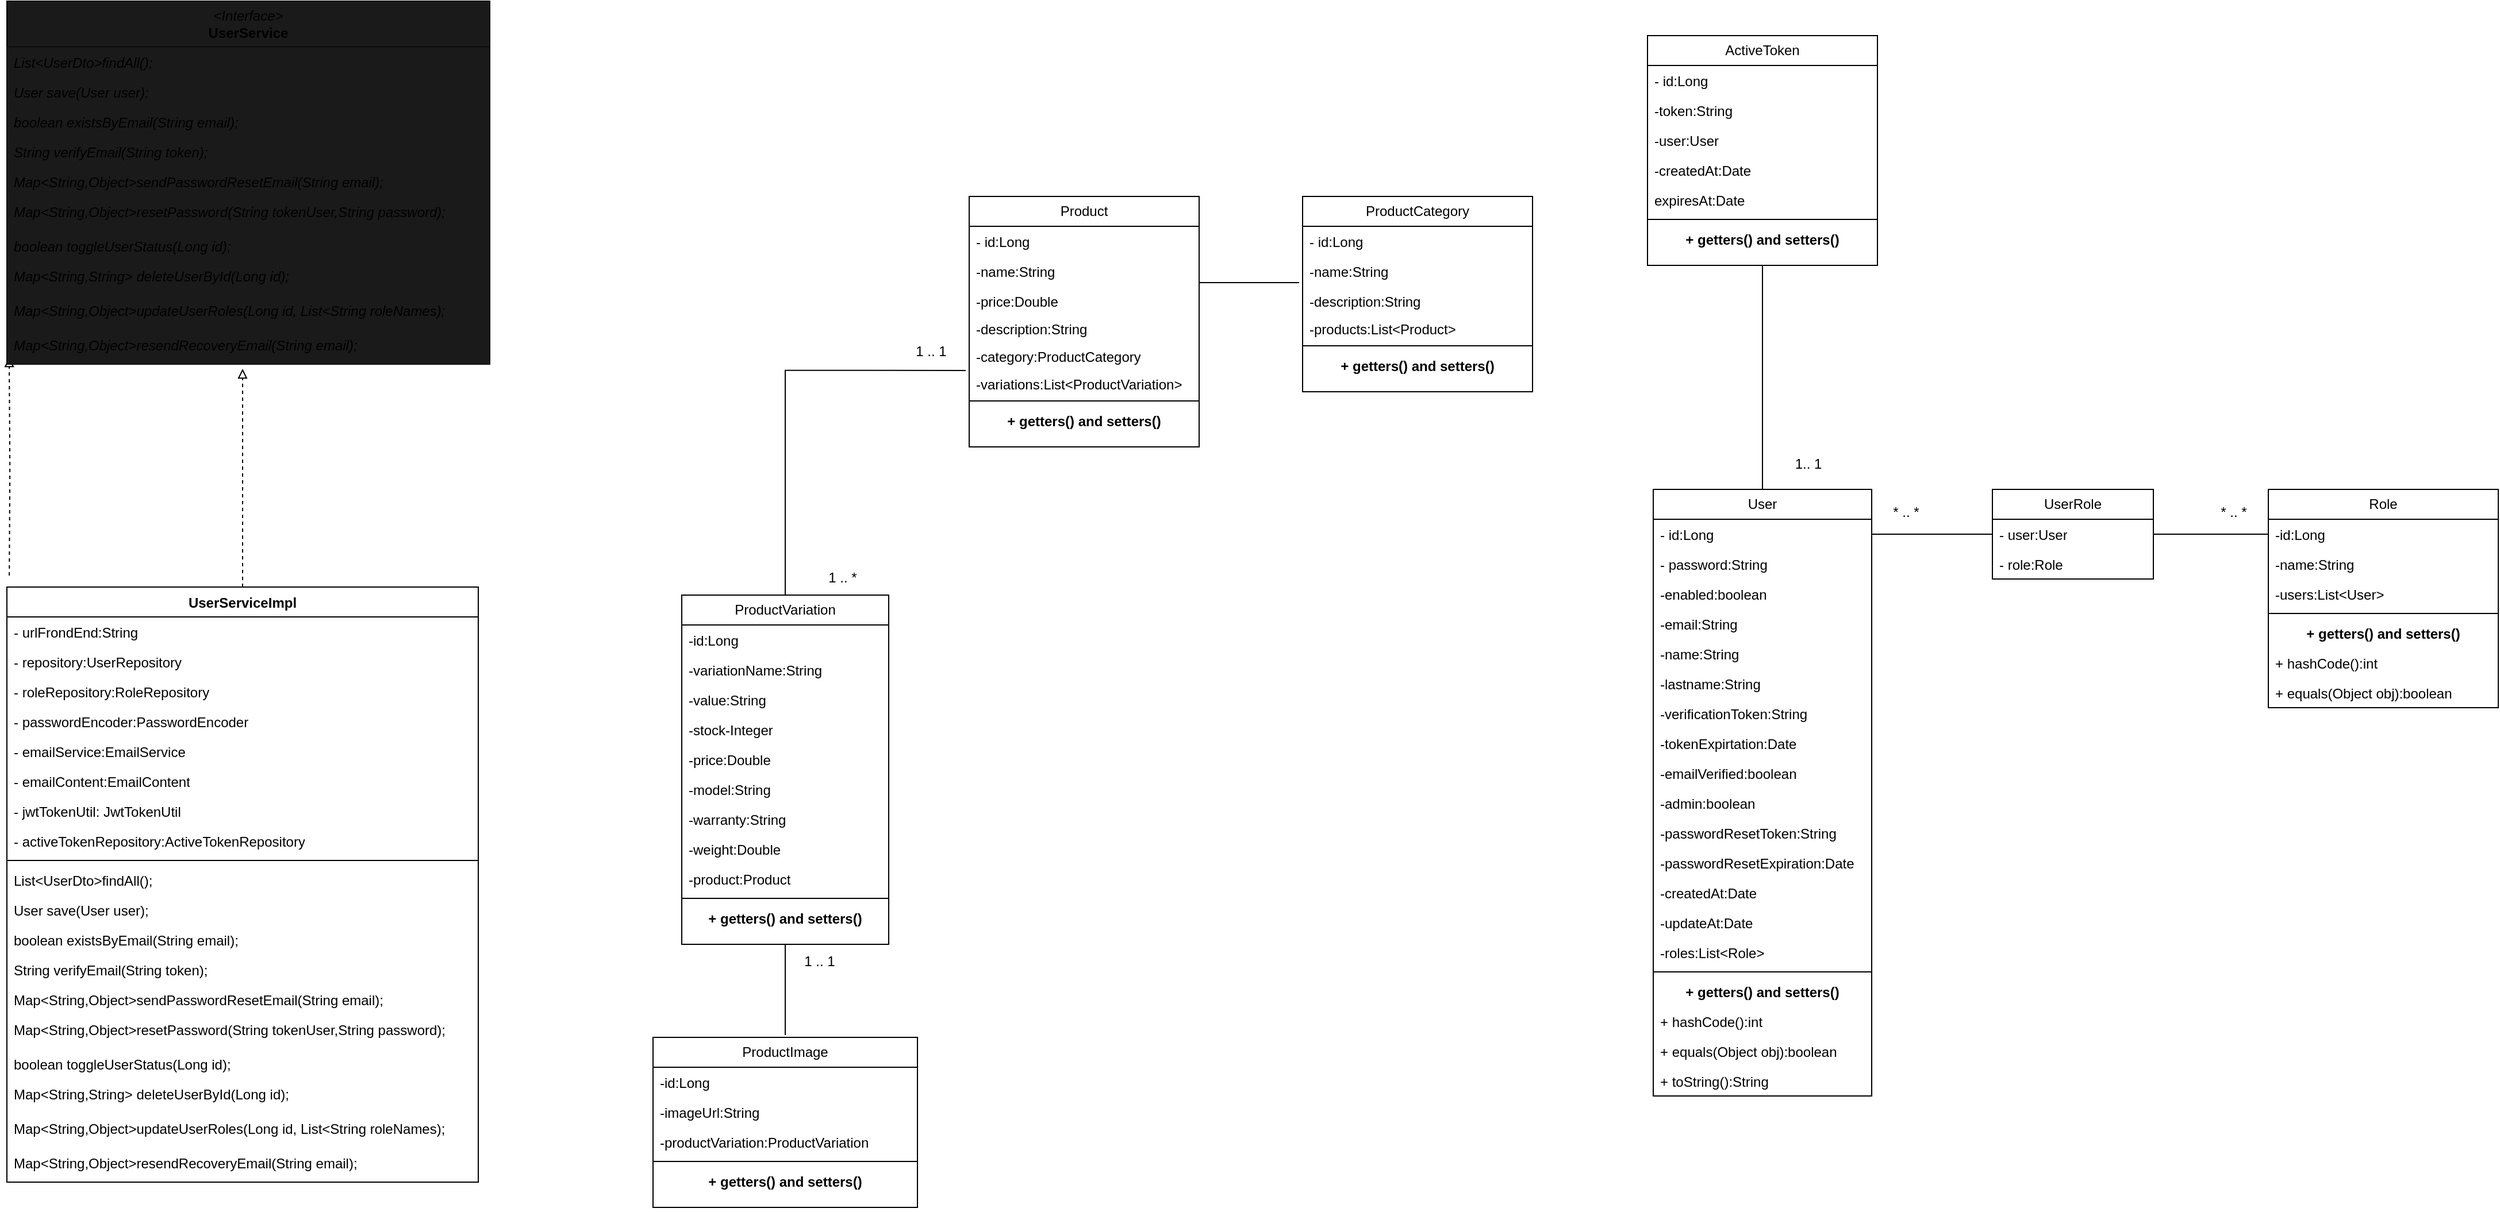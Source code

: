 <mxfile version="26.2.2">
  <diagram name="Página-1" id="jplFOajyyAF0srqNOyh-">
    <mxGraphModel dx="4250" dy="3867" grid="1" gridSize="10" guides="1" tooltips="1" connect="1" arrows="1" fold="1" page="1" pageScale="1" pageWidth="827" pageHeight="1169" math="0" shadow="0">
      <root>
        <mxCell id="0" />
        <mxCell id="1" parent="0" />
        <mxCell id="M5PWYfCk_wmYrr_Ukh5R-19" style="edgeStyle=orthogonalEdgeStyle;rounded=0;orthogonalLoop=1;jettySize=auto;html=1;dashed=1;endArrow=block;endFill=0;" parent="1" edge="1">
          <mxGeometry relative="1" as="geometry">
            <mxPoint x="-1245" y="-1930" as="targetPoint" />
            <mxPoint x="-1244.909" y="-1740" as="sourcePoint" />
          </mxGeometry>
        </mxCell>
        <mxCell id="M5PWYfCk_wmYrr_Ukh5R-39" value="User" style="swimlane;fontStyle=0;childLayout=stackLayout;horizontal=1;startSize=26;fillColor=none;horizontalStack=0;resizeParent=1;resizeParentMax=0;resizeLast=0;collapsible=1;marginBottom=0;whiteSpace=wrap;html=1;" parent="1" vertex="1">
          <mxGeometry x="185" y="-1815" width="190" height="528" as="geometry" />
        </mxCell>
        <mxCell id="M5PWYfCk_wmYrr_Ukh5R-40" value="- id:Long" style="text;strokeColor=none;fillColor=none;align=left;verticalAlign=top;spacingLeft=4;spacingRight=4;overflow=hidden;rotatable=0;points=[[0,0.5],[1,0.5]];portConstraint=eastwest;whiteSpace=wrap;html=1;" parent="M5PWYfCk_wmYrr_Ukh5R-39" vertex="1">
          <mxGeometry y="26" width="190" height="26" as="geometry" />
        </mxCell>
        <mxCell id="M5PWYfCk_wmYrr_Ukh5R-41" value="- password:String" style="text;strokeColor=none;fillColor=none;align=left;verticalAlign=top;spacingLeft=4;spacingRight=4;overflow=hidden;rotatable=0;points=[[0,0.5],[1,0.5]];portConstraint=eastwest;whiteSpace=wrap;html=1;" parent="M5PWYfCk_wmYrr_Ukh5R-39" vertex="1">
          <mxGeometry y="52" width="190" height="26" as="geometry" />
        </mxCell>
        <mxCell id="M5PWYfCk_wmYrr_Ukh5R-42" value="-enabled:boolean" style="text;strokeColor=none;fillColor=none;align=left;verticalAlign=top;spacingLeft=4;spacingRight=4;overflow=hidden;rotatable=0;points=[[0,0.5],[1,0.5]];portConstraint=eastwest;whiteSpace=wrap;html=1;" parent="M5PWYfCk_wmYrr_Ukh5R-39" vertex="1">
          <mxGeometry y="78" width="190" height="26" as="geometry" />
        </mxCell>
        <mxCell id="M5PWYfCk_wmYrr_Ukh5R-43" value="-email:String" style="text;strokeColor=none;fillColor=none;align=left;verticalAlign=top;spacingLeft=4;spacingRight=4;overflow=hidden;rotatable=0;points=[[0,0.5],[1,0.5]];portConstraint=eastwest;whiteSpace=wrap;html=1;" parent="M5PWYfCk_wmYrr_Ukh5R-39" vertex="1">
          <mxGeometry y="104" width="190" height="26" as="geometry" />
        </mxCell>
        <mxCell id="M5PWYfCk_wmYrr_Ukh5R-44" value="-name:String" style="text;strokeColor=none;fillColor=none;align=left;verticalAlign=top;spacingLeft=4;spacingRight=4;overflow=hidden;rotatable=0;points=[[0,0.5],[1,0.5]];portConstraint=eastwest;whiteSpace=wrap;html=1;" parent="M5PWYfCk_wmYrr_Ukh5R-39" vertex="1">
          <mxGeometry y="130" width="190" height="26" as="geometry" />
        </mxCell>
        <mxCell id="M5PWYfCk_wmYrr_Ukh5R-45" value="-lastname:String" style="text;strokeColor=none;fillColor=none;align=left;verticalAlign=top;spacingLeft=4;spacingRight=4;overflow=hidden;rotatable=0;points=[[0,0.5],[1,0.5]];portConstraint=eastwest;whiteSpace=wrap;html=1;" parent="M5PWYfCk_wmYrr_Ukh5R-39" vertex="1">
          <mxGeometry y="156" width="190" height="26" as="geometry" />
        </mxCell>
        <mxCell id="M5PWYfCk_wmYrr_Ukh5R-53" value="-verificationToken:String" style="text;strokeColor=none;fillColor=none;align=left;verticalAlign=top;spacingLeft=4;spacingRight=4;overflow=hidden;rotatable=0;points=[[0,0.5],[1,0.5]];portConstraint=eastwest;whiteSpace=wrap;html=1;" parent="M5PWYfCk_wmYrr_Ukh5R-39" vertex="1">
          <mxGeometry y="182" width="190" height="26" as="geometry" />
        </mxCell>
        <mxCell id="M5PWYfCk_wmYrr_Ukh5R-54" value="-tokenExpirtation:Date" style="text;strokeColor=none;fillColor=none;align=left;verticalAlign=top;spacingLeft=4;spacingRight=4;overflow=hidden;rotatable=0;points=[[0,0.5],[1,0.5]];portConstraint=eastwest;whiteSpace=wrap;html=1;" parent="M5PWYfCk_wmYrr_Ukh5R-39" vertex="1">
          <mxGeometry y="208" width="190" height="26" as="geometry" />
        </mxCell>
        <mxCell id="M5PWYfCk_wmYrr_Ukh5R-55" value="-emailVerified:boolean" style="text;strokeColor=none;fillColor=none;align=left;verticalAlign=top;spacingLeft=4;spacingRight=4;overflow=hidden;rotatable=0;points=[[0,0.5],[1,0.5]];portConstraint=eastwest;whiteSpace=wrap;html=1;" parent="M5PWYfCk_wmYrr_Ukh5R-39" vertex="1">
          <mxGeometry y="234" width="190" height="26" as="geometry" />
        </mxCell>
        <mxCell id="M5PWYfCk_wmYrr_Ukh5R-66" value="-admin:boolean" style="text;strokeColor=none;fillColor=none;align=left;verticalAlign=top;spacingLeft=4;spacingRight=4;overflow=hidden;rotatable=0;points=[[0,0.5],[1,0.5]];portConstraint=eastwest;whiteSpace=wrap;html=1;" parent="M5PWYfCk_wmYrr_Ukh5R-39" vertex="1">
          <mxGeometry y="260" width="190" height="26" as="geometry" />
        </mxCell>
        <mxCell id="M5PWYfCk_wmYrr_Ukh5R-67" value="-passwordResetToken:String" style="text;strokeColor=none;fillColor=none;align=left;verticalAlign=top;spacingLeft=4;spacingRight=4;overflow=hidden;rotatable=0;points=[[0,0.5],[1,0.5]];portConstraint=eastwest;whiteSpace=wrap;html=1;" parent="M5PWYfCk_wmYrr_Ukh5R-39" vertex="1">
          <mxGeometry y="286" width="190" height="26" as="geometry" />
        </mxCell>
        <mxCell id="M5PWYfCk_wmYrr_Ukh5R-68" value="-passwordResetExpiration:Date" style="text;strokeColor=none;fillColor=none;align=left;verticalAlign=top;spacingLeft=4;spacingRight=4;overflow=hidden;rotatable=0;points=[[0,0.5],[1,0.5]];portConstraint=eastwest;whiteSpace=wrap;html=1;" parent="M5PWYfCk_wmYrr_Ukh5R-39" vertex="1">
          <mxGeometry y="312" width="190" height="26" as="geometry" />
        </mxCell>
        <mxCell id="M5PWYfCk_wmYrr_Ukh5R-69" value="-createdAt:Date" style="text;strokeColor=none;fillColor=none;align=left;verticalAlign=top;spacingLeft=4;spacingRight=4;overflow=hidden;rotatable=0;points=[[0,0.5],[1,0.5]];portConstraint=eastwest;whiteSpace=wrap;html=1;" parent="M5PWYfCk_wmYrr_Ukh5R-39" vertex="1">
          <mxGeometry y="338" width="190" height="26" as="geometry" />
        </mxCell>
        <mxCell id="M5PWYfCk_wmYrr_Ukh5R-70" value="-updateAt:Date" style="text;strokeColor=none;fillColor=none;align=left;verticalAlign=top;spacingLeft=4;spacingRight=4;overflow=hidden;rotatable=0;points=[[0,0.5],[1,0.5]];portConstraint=eastwest;whiteSpace=wrap;html=1;" parent="M5PWYfCk_wmYrr_Ukh5R-39" vertex="1">
          <mxGeometry y="364" width="190" height="26" as="geometry" />
        </mxCell>
        <mxCell id="M5PWYfCk_wmYrr_Ukh5R-71" value="-roles:List&amp;lt;Role&amp;gt;" style="text;strokeColor=none;fillColor=none;align=left;verticalAlign=top;spacingLeft=4;spacingRight=4;overflow=hidden;rotatable=0;points=[[0,0.5],[1,0.5]];portConstraint=eastwest;whiteSpace=wrap;html=1;" parent="M5PWYfCk_wmYrr_Ukh5R-39" vertex="1">
          <mxGeometry y="390" width="190" height="26" as="geometry" />
        </mxCell>
        <mxCell id="M5PWYfCk_wmYrr_Ukh5R-72" value="" style="line;strokeWidth=1;fillColor=none;align=left;verticalAlign=middle;spacingTop=-1;spacingLeft=3;spacingRight=3;rotatable=0;labelPosition=right;points=[];portConstraint=eastwest;strokeColor=inherit;" parent="M5PWYfCk_wmYrr_Ukh5R-39" vertex="1">
          <mxGeometry y="416" width="190" height="8" as="geometry" />
        </mxCell>
        <mxCell id="M5PWYfCk_wmYrr_Ukh5R-73" value="&lt;b&gt;+ getters() and setters()&lt;/b&gt;" style="text;strokeColor=none;fillColor=none;align=center;verticalAlign=top;spacingLeft=4;spacingRight=4;overflow=hidden;rotatable=0;points=[[0,0.5],[1,0.5]];portConstraint=eastwest;whiteSpace=wrap;html=1;" parent="M5PWYfCk_wmYrr_Ukh5R-39" vertex="1">
          <mxGeometry y="424" width="190" height="26" as="geometry" />
        </mxCell>
        <mxCell id="M5PWYfCk_wmYrr_Ukh5R-74" value="+ hashCode():int" style="text;strokeColor=none;fillColor=none;align=left;verticalAlign=top;spacingLeft=4;spacingRight=4;overflow=hidden;rotatable=0;points=[[0,0.5],[1,0.5]];portConstraint=eastwest;whiteSpace=wrap;html=1;" parent="M5PWYfCk_wmYrr_Ukh5R-39" vertex="1">
          <mxGeometry y="450" width="190" height="26" as="geometry" />
        </mxCell>
        <mxCell id="M5PWYfCk_wmYrr_Ukh5R-75" value="+ equals(Object obj):boolean" style="text;strokeColor=none;fillColor=none;align=left;verticalAlign=top;spacingLeft=4;spacingRight=4;overflow=hidden;rotatable=0;points=[[0,0.5],[1,0.5]];portConstraint=eastwest;whiteSpace=wrap;html=1;" parent="M5PWYfCk_wmYrr_Ukh5R-39" vertex="1">
          <mxGeometry y="476" width="190" height="26" as="geometry" />
        </mxCell>
        <mxCell id="M5PWYfCk_wmYrr_Ukh5R-76" value="+ toString():String" style="text;strokeColor=none;fillColor=none;align=left;verticalAlign=top;spacingLeft=4;spacingRight=4;overflow=hidden;rotatable=0;points=[[0,0.5],[1,0.5]];portConstraint=eastwest;whiteSpace=wrap;html=1;" parent="M5PWYfCk_wmYrr_Ukh5R-39" vertex="1">
          <mxGeometry y="502" width="190" height="26" as="geometry" />
        </mxCell>
        <mxCell id="M5PWYfCk_wmYrr_Ukh5R-77" value="Role" style="swimlane;fontStyle=0;childLayout=stackLayout;horizontal=1;startSize=26;fillColor=none;horizontalStack=0;resizeParent=1;resizeParentMax=0;resizeLast=0;collapsible=1;marginBottom=0;whiteSpace=wrap;html=1;" parent="1" vertex="1">
          <mxGeometry x="720" y="-1815" width="200" height="190" as="geometry" />
        </mxCell>
        <mxCell id="M5PWYfCk_wmYrr_Ukh5R-78" value="-id:Long" style="text;strokeColor=none;fillColor=none;align=left;verticalAlign=top;spacingLeft=4;spacingRight=4;overflow=hidden;rotatable=0;points=[[0,0.5],[1,0.5]];portConstraint=eastwest;whiteSpace=wrap;html=1;" parent="M5PWYfCk_wmYrr_Ukh5R-77" vertex="1">
          <mxGeometry y="26" width="200" height="26" as="geometry" />
        </mxCell>
        <mxCell id="M5PWYfCk_wmYrr_Ukh5R-79" value="-name:String" style="text;strokeColor=none;fillColor=none;align=left;verticalAlign=top;spacingLeft=4;spacingRight=4;overflow=hidden;rotatable=0;points=[[0,0.5],[1,0.5]];portConstraint=eastwest;whiteSpace=wrap;html=1;" parent="M5PWYfCk_wmYrr_Ukh5R-77" vertex="1">
          <mxGeometry y="52" width="200" height="26" as="geometry" />
        </mxCell>
        <mxCell id="M5PWYfCk_wmYrr_Ukh5R-80" value="-users:List&amp;lt;User&amp;gt;" style="text;strokeColor=none;fillColor=none;align=left;verticalAlign=top;spacingLeft=4;spacingRight=4;overflow=hidden;rotatable=0;points=[[0,0.5],[1,0.5]];portConstraint=eastwest;whiteSpace=wrap;html=1;" parent="M5PWYfCk_wmYrr_Ukh5R-77" vertex="1">
          <mxGeometry y="78" width="200" height="26" as="geometry" />
        </mxCell>
        <mxCell id="M5PWYfCk_wmYrr_Ukh5R-81" value="" style="line;strokeWidth=1;fillColor=none;align=left;verticalAlign=middle;spacingTop=-1;spacingLeft=3;spacingRight=3;rotatable=0;labelPosition=right;points=[];portConstraint=eastwest;strokeColor=inherit;" parent="M5PWYfCk_wmYrr_Ukh5R-77" vertex="1">
          <mxGeometry y="104" width="200" height="8" as="geometry" />
        </mxCell>
        <mxCell id="M5PWYfCk_wmYrr_Ukh5R-83" value="&lt;b&gt;+ getters() and setters()&lt;/b&gt;" style="text;strokeColor=none;fillColor=none;align=center;verticalAlign=top;spacingLeft=4;spacingRight=4;overflow=hidden;rotatable=0;points=[[0,0.5],[1,0.5]];portConstraint=eastwest;whiteSpace=wrap;html=1;" parent="M5PWYfCk_wmYrr_Ukh5R-77" vertex="1">
          <mxGeometry y="112" width="200" height="26" as="geometry" />
        </mxCell>
        <mxCell id="M5PWYfCk_wmYrr_Ukh5R-82" value="+ hashCode():int" style="text;strokeColor=none;fillColor=none;align=left;verticalAlign=top;spacingLeft=4;spacingRight=4;overflow=hidden;rotatable=0;points=[[0,0.5],[1,0.5]];portConstraint=eastwest;whiteSpace=wrap;html=1;" parent="M5PWYfCk_wmYrr_Ukh5R-77" vertex="1">
          <mxGeometry y="138" width="200" height="26" as="geometry" />
        </mxCell>
        <mxCell id="M5PWYfCk_wmYrr_Ukh5R-84" value="+ equals(Object obj):boolean" style="text;strokeColor=none;fillColor=none;align=left;verticalAlign=top;spacingLeft=4;spacingRight=4;overflow=hidden;rotatable=0;points=[[0,0.5],[1,0.5]];portConstraint=eastwest;whiteSpace=wrap;html=1;" parent="M5PWYfCk_wmYrr_Ukh5R-77" vertex="1">
          <mxGeometry y="164" width="200" height="26" as="geometry" />
        </mxCell>
        <mxCell id="VxnvYhVPCetDjp96bQOW-64" style="edgeStyle=orthogonalEdgeStyle;rounded=0;orthogonalLoop=1;jettySize=auto;html=1;endArrow=none;startFill=0;" edge="1" parent="1" source="M5PWYfCk_wmYrr_Ukh5R-86" target="M5PWYfCk_wmYrr_Ukh5R-40">
          <mxGeometry relative="1" as="geometry" />
        </mxCell>
        <mxCell id="M5PWYfCk_wmYrr_Ukh5R-86" value="UserRole" style="swimlane;fontStyle=0;childLayout=stackLayout;horizontal=1;startSize=26;fillColor=none;horizontalStack=0;resizeParent=1;resizeParentMax=0;resizeLast=0;collapsible=1;marginBottom=0;whiteSpace=wrap;html=1;" parent="1" vertex="1">
          <mxGeometry x="480" y="-1815" width="140" height="78" as="geometry" />
        </mxCell>
        <mxCell id="M5PWYfCk_wmYrr_Ukh5R-87" value="- user:User" style="text;strokeColor=none;fillColor=none;align=left;verticalAlign=top;spacingLeft=4;spacingRight=4;overflow=hidden;rotatable=0;points=[[0,0.5],[1,0.5]];portConstraint=eastwest;whiteSpace=wrap;html=1;" parent="M5PWYfCk_wmYrr_Ukh5R-86" vertex="1">
          <mxGeometry y="26" width="140" height="26" as="geometry" />
        </mxCell>
        <mxCell id="M5PWYfCk_wmYrr_Ukh5R-88" value="- role:Role" style="text;strokeColor=none;fillColor=none;align=left;verticalAlign=top;spacingLeft=4;spacingRight=4;overflow=hidden;rotatable=0;points=[[0,0.5],[1,0.5]];portConstraint=eastwest;whiteSpace=wrap;html=1;" parent="M5PWYfCk_wmYrr_Ukh5R-86" vertex="1">
          <mxGeometry y="52" width="140" height="26" as="geometry" />
        </mxCell>
        <mxCell id="M5PWYfCk_wmYrr_Ukh5R-95" value="* .. *" style="text;html=1;align=center;verticalAlign=middle;whiteSpace=wrap;rounded=0;" parent="1" vertex="1">
          <mxGeometry x="375" y="-1810" width="60" height="30" as="geometry" />
        </mxCell>
        <mxCell id="M5PWYfCk_wmYrr_Ukh5R-96" value="* .. *" style="text;html=1;align=center;verticalAlign=middle;whiteSpace=wrap;rounded=0;" parent="1" vertex="1">
          <mxGeometry x="660" y="-1810" width="60" height="30" as="geometry" />
        </mxCell>
        <mxCell id="M5PWYfCk_wmYrr_Ukh5R-107" style="edgeStyle=orthogonalEdgeStyle;rounded=0;orthogonalLoop=1;jettySize=auto;html=1;entryX=0.5;entryY=0;entryDx=0;entryDy=0;endArrow=none;startFill=0;" parent="1" source="M5PWYfCk_wmYrr_Ukh5R-99" target="M5PWYfCk_wmYrr_Ukh5R-39" edge="1">
          <mxGeometry relative="1" as="geometry" />
        </mxCell>
        <mxCell id="M5PWYfCk_wmYrr_Ukh5R-99" value="ActiveToken" style="swimlane;fontStyle=0;childLayout=stackLayout;horizontal=1;startSize=26;fillColor=none;horizontalStack=0;resizeParent=1;resizeParentMax=0;resizeLast=0;collapsible=1;marginBottom=0;whiteSpace=wrap;html=1;" parent="1" vertex="1">
          <mxGeometry x="180" y="-2210" width="200" height="200" as="geometry" />
        </mxCell>
        <mxCell id="M5PWYfCk_wmYrr_Ukh5R-100" value="- id:Long" style="text;strokeColor=none;fillColor=none;align=left;verticalAlign=top;spacingLeft=4;spacingRight=4;overflow=hidden;rotatable=0;points=[[0,0.5],[1,0.5]];portConstraint=eastwest;whiteSpace=wrap;html=1;" parent="M5PWYfCk_wmYrr_Ukh5R-99" vertex="1">
          <mxGeometry y="26" width="200" height="26" as="geometry" />
        </mxCell>
        <mxCell id="M5PWYfCk_wmYrr_Ukh5R-101" value="-token:String" style="text;strokeColor=none;fillColor=none;align=left;verticalAlign=top;spacingLeft=4;spacingRight=4;overflow=hidden;rotatable=0;points=[[0,0.5],[1,0.5]];portConstraint=eastwest;whiteSpace=wrap;html=1;" parent="M5PWYfCk_wmYrr_Ukh5R-99" vertex="1">
          <mxGeometry y="52" width="200" height="26" as="geometry" />
        </mxCell>
        <mxCell id="M5PWYfCk_wmYrr_Ukh5R-102" value="-user:User" style="text;strokeColor=none;fillColor=none;align=left;verticalAlign=top;spacingLeft=4;spacingRight=4;overflow=hidden;rotatable=0;points=[[0,0.5],[1,0.5]];portConstraint=eastwest;whiteSpace=wrap;html=1;" parent="M5PWYfCk_wmYrr_Ukh5R-99" vertex="1">
          <mxGeometry y="78" width="200" height="26" as="geometry" />
        </mxCell>
        <mxCell id="M5PWYfCk_wmYrr_Ukh5R-103" value="-createdAt:Date" style="text;strokeColor=none;fillColor=none;align=left;verticalAlign=top;spacingLeft=4;spacingRight=4;overflow=hidden;rotatable=0;points=[[0,0.5],[1,0.5]];portConstraint=eastwest;whiteSpace=wrap;html=1;" parent="M5PWYfCk_wmYrr_Ukh5R-99" vertex="1">
          <mxGeometry y="104" width="200" height="26" as="geometry" />
        </mxCell>
        <mxCell id="M5PWYfCk_wmYrr_Ukh5R-104" value="expiresAt:Date" style="text;strokeColor=none;fillColor=none;align=left;verticalAlign=top;spacingLeft=4;spacingRight=4;overflow=hidden;rotatable=0;points=[[0,0.5],[1,0.5]];portConstraint=eastwest;whiteSpace=wrap;html=1;" parent="M5PWYfCk_wmYrr_Ukh5R-99" vertex="1">
          <mxGeometry y="130" width="200" height="26" as="geometry" />
        </mxCell>
        <mxCell id="M5PWYfCk_wmYrr_Ukh5R-105" value="" style="line;strokeWidth=1;fillColor=none;align=left;verticalAlign=middle;spacingTop=-1;spacingLeft=3;spacingRight=3;rotatable=0;labelPosition=right;points=[];portConstraint=eastwest;strokeColor=inherit;" parent="M5PWYfCk_wmYrr_Ukh5R-99" vertex="1">
          <mxGeometry y="156" width="200" height="8" as="geometry" />
        </mxCell>
        <mxCell id="M5PWYfCk_wmYrr_Ukh5R-106" value="&lt;b&gt;+ getters() and setters()&lt;/b&gt;" style="text;strokeColor=none;fillColor=none;align=center;verticalAlign=top;spacingLeft=4;spacingRight=4;overflow=hidden;rotatable=0;points=[[0,0.5],[1,0.5]];portConstraint=eastwest;whiteSpace=wrap;html=1;" parent="M5PWYfCk_wmYrr_Ukh5R-99" vertex="1">
          <mxGeometry y="164" width="200" height="36" as="geometry" />
        </mxCell>
        <mxCell id="M5PWYfCk_wmYrr_Ukh5R-108" value="1.. 1" style="text;html=1;align=center;verticalAlign=middle;whiteSpace=wrap;rounded=0;" parent="1" vertex="1">
          <mxGeometry x="290" y="-1852" width="60" height="30" as="geometry" />
        </mxCell>
        <mxCell id="VxnvYhVPCetDjp96bQOW-1" value="Product" style="swimlane;fontStyle=0;childLayout=stackLayout;horizontal=1;startSize=26;fillColor=none;horizontalStack=0;resizeParent=1;resizeParentMax=0;resizeLast=0;collapsible=1;marginBottom=0;whiteSpace=wrap;html=1;" vertex="1" parent="1">
          <mxGeometry x="-410" y="-2070" width="200" height="218" as="geometry" />
        </mxCell>
        <mxCell id="VxnvYhVPCetDjp96bQOW-2" value="- id:Long" style="text;strokeColor=none;fillColor=none;align=left;verticalAlign=top;spacingLeft=4;spacingRight=4;overflow=hidden;rotatable=0;points=[[0,0.5],[1,0.5]];portConstraint=eastwest;whiteSpace=wrap;html=1;" vertex="1" parent="VxnvYhVPCetDjp96bQOW-1">
          <mxGeometry y="26" width="200" height="26" as="geometry" />
        </mxCell>
        <mxCell id="VxnvYhVPCetDjp96bQOW-3" value="-name:String" style="text;strokeColor=none;fillColor=none;align=left;verticalAlign=top;spacingLeft=4;spacingRight=4;overflow=hidden;rotatable=0;points=[[0,0.5],[1,0.5]];portConstraint=eastwest;whiteSpace=wrap;html=1;" vertex="1" parent="VxnvYhVPCetDjp96bQOW-1">
          <mxGeometry y="52" width="200" height="26" as="geometry" />
        </mxCell>
        <mxCell id="VxnvYhVPCetDjp96bQOW-4" value="-price:Double" style="text;strokeColor=none;fillColor=none;align=left;verticalAlign=top;spacingLeft=4;spacingRight=4;overflow=hidden;rotatable=0;points=[[0,0.5],[1,0.5]];portConstraint=eastwest;whiteSpace=wrap;html=1;" vertex="1" parent="VxnvYhVPCetDjp96bQOW-1">
          <mxGeometry y="78" width="200" height="24" as="geometry" />
        </mxCell>
        <mxCell id="VxnvYhVPCetDjp96bQOW-5" value="-description:String" style="text;strokeColor=none;fillColor=none;align=left;verticalAlign=top;spacingLeft=4;spacingRight=4;overflow=hidden;rotatable=0;points=[[0,0.5],[1,0.5]];portConstraint=eastwest;whiteSpace=wrap;html=1;" vertex="1" parent="VxnvYhVPCetDjp96bQOW-1">
          <mxGeometry y="102" width="200" height="24" as="geometry" />
        </mxCell>
        <mxCell id="VxnvYhVPCetDjp96bQOW-6" value="-category:ProductCategory" style="text;strokeColor=none;fillColor=none;align=left;verticalAlign=top;spacingLeft=4;spacingRight=4;overflow=hidden;rotatable=0;points=[[0,0.5],[1,0.5]];portConstraint=eastwest;whiteSpace=wrap;html=1;" vertex="1" parent="VxnvYhVPCetDjp96bQOW-1">
          <mxGeometry y="126" width="200" height="24" as="geometry" />
        </mxCell>
        <mxCell id="VxnvYhVPCetDjp96bQOW-29" value="-variations:List&amp;lt;ProductVariation&amp;gt;" style="text;strokeColor=none;fillColor=none;align=left;verticalAlign=top;spacingLeft=4;spacingRight=4;overflow=hidden;rotatable=0;points=[[0,0.5],[1,0.5]];portConstraint=eastwest;whiteSpace=wrap;html=1;" vertex="1" parent="VxnvYhVPCetDjp96bQOW-1">
          <mxGeometry y="150" width="200" height="24" as="geometry" />
        </mxCell>
        <mxCell id="VxnvYhVPCetDjp96bQOW-26" value="" style="line;strokeWidth=1;fillColor=none;align=left;verticalAlign=middle;spacingTop=-1;spacingLeft=3;spacingRight=3;rotatable=0;labelPosition=right;points=[];portConstraint=eastwest;strokeColor=inherit;" vertex="1" parent="VxnvYhVPCetDjp96bQOW-1">
          <mxGeometry y="174" width="200" height="8" as="geometry" />
        </mxCell>
        <mxCell id="VxnvYhVPCetDjp96bQOW-25" value="&lt;b&gt;+ getters() and setters()&lt;/b&gt;" style="text;strokeColor=none;fillColor=none;align=center;verticalAlign=top;spacingLeft=4;spacingRight=4;overflow=hidden;rotatable=0;points=[[0,0.5],[1,0.5]];portConstraint=eastwest;whiteSpace=wrap;html=1;" vertex="1" parent="VxnvYhVPCetDjp96bQOW-1">
          <mxGeometry y="182" width="200" height="36" as="geometry" />
        </mxCell>
        <mxCell id="VxnvYhVPCetDjp96bQOW-7" value="ProductCategory" style="swimlane;fontStyle=0;childLayout=stackLayout;horizontal=1;startSize=26;fillColor=none;horizontalStack=0;resizeParent=1;resizeParentMax=0;resizeLast=0;collapsible=1;marginBottom=0;whiteSpace=wrap;html=1;" vertex="1" parent="1">
          <mxGeometry x="-120" y="-2070" width="200" height="170" as="geometry" />
        </mxCell>
        <mxCell id="VxnvYhVPCetDjp96bQOW-8" value="- id:Long" style="text;strokeColor=none;fillColor=none;align=left;verticalAlign=top;spacingLeft=4;spacingRight=4;overflow=hidden;rotatable=0;points=[[0,0.5],[1,0.5]];portConstraint=eastwest;whiteSpace=wrap;html=1;" vertex="1" parent="VxnvYhVPCetDjp96bQOW-7">
          <mxGeometry y="26" width="200" height="26" as="geometry" />
        </mxCell>
        <mxCell id="VxnvYhVPCetDjp96bQOW-9" value="-name:String" style="text;strokeColor=none;fillColor=none;align=left;verticalAlign=top;spacingLeft=4;spacingRight=4;overflow=hidden;rotatable=0;points=[[0,0.5],[1,0.5]];portConstraint=eastwest;whiteSpace=wrap;html=1;" vertex="1" parent="VxnvYhVPCetDjp96bQOW-7">
          <mxGeometry y="52" width="200" height="26" as="geometry" />
        </mxCell>
        <mxCell id="VxnvYhVPCetDjp96bQOW-11" value="-description:String" style="text;strokeColor=none;fillColor=none;align=left;verticalAlign=top;spacingLeft=4;spacingRight=4;overflow=hidden;rotatable=0;points=[[0,0.5],[1,0.5]];portConstraint=eastwest;whiteSpace=wrap;html=1;" vertex="1" parent="VxnvYhVPCetDjp96bQOW-7">
          <mxGeometry y="78" width="200" height="24" as="geometry" />
        </mxCell>
        <mxCell id="VxnvYhVPCetDjp96bQOW-12" value="-products:List&amp;lt;Product&amp;gt;" style="text;strokeColor=none;fillColor=none;align=left;verticalAlign=top;spacingLeft=4;spacingRight=4;overflow=hidden;rotatable=0;points=[[0,0.5],[1,0.5]];portConstraint=eastwest;whiteSpace=wrap;html=1;" vertex="1" parent="VxnvYhVPCetDjp96bQOW-7">
          <mxGeometry y="102" width="200" height="24" as="geometry" />
        </mxCell>
        <mxCell id="VxnvYhVPCetDjp96bQOW-27" value="" style="line;strokeWidth=1;fillColor=none;align=left;verticalAlign=middle;spacingTop=-1;spacingLeft=3;spacingRight=3;rotatable=0;labelPosition=right;points=[];portConstraint=eastwest;strokeColor=inherit;" vertex="1" parent="VxnvYhVPCetDjp96bQOW-7">
          <mxGeometry y="126" width="200" height="8" as="geometry" />
        </mxCell>
        <mxCell id="VxnvYhVPCetDjp96bQOW-28" value="&lt;b&gt;+ getters() and setters()&lt;/b&gt;" style="text;strokeColor=none;fillColor=none;align=center;verticalAlign=top;spacingLeft=4;spacingRight=4;overflow=hidden;rotatable=0;points=[[0,0.5],[1,0.5]];portConstraint=eastwest;whiteSpace=wrap;html=1;" vertex="1" parent="VxnvYhVPCetDjp96bQOW-7">
          <mxGeometry y="134" width="200" height="36" as="geometry" />
        </mxCell>
        <mxCell id="VxnvYhVPCetDjp96bQOW-14" style="edgeStyle=orthogonalEdgeStyle;rounded=0;orthogonalLoop=1;jettySize=auto;html=1;entryX=-0.015;entryY=0.885;entryDx=0;entryDy=0;entryPerimeter=0;endArrow=none;startFill=0;" edge="1" parent="1" source="VxnvYhVPCetDjp96bQOW-1" target="VxnvYhVPCetDjp96bQOW-9">
          <mxGeometry relative="1" as="geometry">
            <Array as="points">
              <mxPoint x="-190" y="-1995" />
              <mxPoint x="-190" y="-1995" />
            </Array>
          </mxGeometry>
        </mxCell>
        <mxCell id="VxnvYhVPCetDjp96bQOW-42" style="edgeStyle=orthogonalEdgeStyle;rounded=0;orthogonalLoop=1;jettySize=auto;html=1;endArrow=none;startFill=0;" edge="1" parent="1" source="VxnvYhVPCetDjp96bQOW-15">
          <mxGeometry relative="1" as="geometry">
            <mxPoint x="-570" y="-1340" as="targetPoint" />
          </mxGeometry>
        </mxCell>
        <mxCell id="VxnvYhVPCetDjp96bQOW-15" value="ProductVariation" style="swimlane;fontStyle=0;childLayout=stackLayout;horizontal=1;startSize=26;fillColor=none;horizontalStack=0;resizeParent=1;resizeParentMax=0;resizeLast=0;collapsible=1;marginBottom=0;whiteSpace=wrap;html=1;" vertex="1" parent="1">
          <mxGeometry x="-660" y="-1723" width="180" height="304" as="geometry" />
        </mxCell>
        <mxCell id="VxnvYhVPCetDjp96bQOW-16" value="-id:Long" style="text;strokeColor=none;fillColor=none;align=left;verticalAlign=top;spacingLeft=4;spacingRight=4;overflow=hidden;rotatable=0;points=[[0,0.5],[1,0.5]];portConstraint=eastwest;whiteSpace=wrap;html=1;" vertex="1" parent="VxnvYhVPCetDjp96bQOW-15">
          <mxGeometry y="26" width="180" height="26" as="geometry" />
        </mxCell>
        <mxCell id="VxnvYhVPCetDjp96bQOW-17" value="-variationName:String" style="text;strokeColor=none;fillColor=none;align=left;verticalAlign=top;spacingLeft=4;spacingRight=4;overflow=hidden;rotatable=0;points=[[0,0.5],[1,0.5]];portConstraint=eastwest;whiteSpace=wrap;html=1;" vertex="1" parent="VxnvYhVPCetDjp96bQOW-15">
          <mxGeometry y="52" width="180" height="26" as="geometry" />
        </mxCell>
        <mxCell id="VxnvYhVPCetDjp96bQOW-18" value="-value:String" style="text;strokeColor=none;fillColor=none;align=left;verticalAlign=top;spacingLeft=4;spacingRight=4;overflow=hidden;rotatable=0;points=[[0,0.5],[1,0.5]];portConstraint=eastwest;whiteSpace=wrap;html=1;" vertex="1" parent="VxnvYhVPCetDjp96bQOW-15">
          <mxGeometry y="78" width="180" height="26" as="geometry" />
        </mxCell>
        <mxCell id="VxnvYhVPCetDjp96bQOW-22" value="-stock-Integer" style="text;strokeColor=none;fillColor=none;align=left;verticalAlign=top;spacingLeft=4;spacingRight=4;overflow=hidden;rotatable=0;points=[[0,0.5],[1,0.5]];portConstraint=eastwest;whiteSpace=wrap;html=1;" vertex="1" parent="VxnvYhVPCetDjp96bQOW-15">
          <mxGeometry y="104" width="180" height="26" as="geometry" />
        </mxCell>
        <mxCell id="VxnvYhVPCetDjp96bQOW-24" value="-price:Double" style="text;strokeColor=none;fillColor=none;align=left;verticalAlign=top;spacingLeft=4;spacingRight=4;overflow=hidden;rotatable=0;points=[[0,0.5],[1,0.5]];portConstraint=eastwest;whiteSpace=wrap;html=1;" vertex="1" parent="VxnvYhVPCetDjp96bQOW-15">
          <mxGeometry y="130" width="180" height="26" as="geometry" />
        </mxCell>
        <mxCell id="VxnvYhVPCetDjp96bQOW-23" value="-model:String" style="text;strokeColor=none;fillColor=none;align=left;verticalAlign=top;spacingLeft=4;spacingRight=4;overflow=hidden;rotatable=0;points=[[0,0.5],[1,0.5]];portConstraint=eastwest;whiteSpace=wrap;html=1;" vertex="1" parent="VxnvYhVPCetDjp96bQOW-15">
          <mxGeometry y="156" width="180" height="26" as="geometry" />
        </mxCell>
        <mxCell id="VxnvYhVPCetDjp96bQOW-21" value="-warranty:String" style="text;strokeColor=none;fillColor=none;align=left;verticalAlign=top;spacingLeft=4;spacingRight=4;overflow=hidden;rotatable=0;points=[[0,0.5],[1,0.5]];portConstraint=eastwest;whiteSpace=wrap;html=1;" vertex="1" parent="VxnvYhVPCetDjp96bQOW-15">
          <mxGeometry y="182" width="180" height="26" as="geometry" />
        </mxCell>
        <mxCell id="VxnvYhVPCetDjp96bQOW-20" value="-weight:Double" style="text;strokeColor=none;fillColor=none;align=left;verticalAlign=top;spacingLeft=4;spacingRight=4;overflow=hidden;rotatable=0;points=[[0,0.5],[1,0.5]];portConstraint=eastwest;whiteSpace=wrap;html=1;" vertex="1" parent="VxnvYhVPCetDjp96bQOW-15">
          <mxGeometry y="208" width="180" height="26" as="geometry" />
        </mxCell>
        <mxCell id="VxnvYhVPCetDjp96bQOW-19" value="-product:Product" style="text;strokeColor=none;fillColor=none;align=left;verticalAlign=top;spacingLeft=4;spacingRight=4;overflow=hidden;rotatable=0;points=[[0,0.5],[1,0.5]];portConstraint=eastwest;whiteSpace=wrap;html=1;" vertex="1" parent="VxnvYhVPCetDjp96bQOW-15">
          <mxGeometry y="234" width="180" height="26" as="geometry" />
        </mxCell>
        <mxCell id="VxnvYhVPCetDjp96bQOW-30" value="" style="line;strokeWidth=1;fillColor=none;align=left;verticalAlign=middle;spacingTop=-1;spacingLeft=3;spacingRight=3;rotatable=0;labelPosition=right;points=[];portConstraint=eastwest;strokeColor=inherit;" vertex="1" parent="VxnvYhVPCetDjp96bQOW-15">
          <mxGeometry y="260" width="180" height="8" as="geometry" />
        </mxCell>
        <mxCell id="VxnvYhVPCetDjp96bQOW-31" value="&lt;b&gt;+ getters() and setters()&lt;/b&gt;" style="text;strokeColor=none;fillColor=none;align=center;verticalAlign=top;spacingLeft=4;spacingRight=4;overflow=hidden;rotatable=0;points=[[0,0.5],[1,0.5]];portConstraint=eastwest;whiteSpace=wrap;html=1;" vertex="1" parent="VxnvYhVPCetDjp96bQOW-15">
          <mxGeometry y="268" width="180" height="36" as="geometry" />
        </mxCell>
        <mxCell id="VxnvYhVPCetDjp96bQOW-33" style="edgeStyle=orthogonalEdgeStyle;rounded=0;orthogonalLoop=1;jettySize=auto;html=1;entryX=-0.015;entryY=0.06;entryDx=0;entryDy=0;entryPerimeter=0;endArrow=none;startFill=0;" edge="1" parent="1" source="VxnvYhVPCetDjp96bQOW-15" target="VxnvYhVPCetDjp96bQOW-29">
          <mxGeometry relative="1" as="geometry" />
        </mxCell>
        <mxCell id="VxnvYhVPCetDjp96bQOW-34" value="1 .. 1" style="text;html=1;align=center;verticalAlign=middle;whiteSpace=wrap;rounded=0;" vertex="1" parent="1">
          <mxGeometry x="-473" y="-1950" width="60" height="30" as="geometry" />
        </mxCell>
        <mxCell id="VxnvYhVPCetDjp96bQOW-35" value="1 .. *" style="text;html=1;align=center;verticalAlign=middle;whiteSpace=wrap;rounded=0;" vertex="1" parent="1">
          <mxGeometry x="-550" y="-1753" width="60" height="30" as="geometry" />
        </mxCell>
        <mxCell id="VxnvYhVPCetDjp96bQOW-36" value="ProductImage" style="swimlane;fontStyle=0;childLayout=stackLayout;horizontal=1;startSize=26;fillColor=none;horizontalStack=0;resizeParent=1;resizeParentMax=0;resizeLast=0;collapsible=1;marginBottom=0;whiteSpace=wrap;html=1;" vertex="1" parent="1">
          <mxGeometry x="-685" y="-1338" width="230" height="148" as="geometry" />
        </mxCell>
        <mxCell id="VxnvYhVPCetDjp96bQOW-37" value="-id:Long" style="text;strokeColor=none;fillColor=none;align=left;verticalAlign=top;spacingLeft=4;spacingRight=4;overflow=hidden;rotatable=0;points=[[0,0.5],[1,0.5]];portConstraint=eastwest;whiteSpace=wrap;html=1;" vertex="1" parent="VxnvYhVPCetDjp96bQOW-36">
          <mxGeometry y="26" width="230" height="26" as="geometry" />
        </mxCell>
        <mxCell id="VxnvYhVPCetDjp96bQOW-38" value="-imageUrl:String" style="text;strokeColor=none;fillColor=none;align=left;verticalAlign=top;spacingLeft=4;spacingRight=4;overflow=hidden;rotatable=0;points=[[0,0.5],[1,0.5]];portConstraint=eastwest;whiteSpace=wrap;html=1;" vertex="1" parent="VxnvYhVPCetDjp96bQOW-36">
          <mxGeometry y="52" width="230" height="26" as="geometry" />
        </mxCell>
        <mxCell id="VxnvYhVPCetDjp96bQOW-39" value="-productVariation:ProductVariation" style="text;strokeColor=none;fillColor=none;align=left;verticalAlign=top;spacingLeft=4;spacingRight=4;overflow=hidden;rotatable=0;points=[[0,0.5],[1,0.5]];portConstraint=eastwest;whiteSpace=wrap;html=1;" vertex="1" parent="VxnvYhVPCetDjp96bQOW-36">
          <mxGeometry y="78" width="230" height="26" as="geometry" />
        </mxCell>
        <mxCell id="VxnvYhVPCetDjp96bQOW-40" value="" style="line;strokeWidth=1;fillColor=none;align=left;verticalAlign=middle;spacingTop=-1;spacingLeft=3;spacingRight=3;rotatable=0;labelPosition=right;points=[];portConstraint=eastwest;strokeColor=inherit;" vertex="1" parent="VxnvYhVPCetDjp96bQOW-36">
          <mxGeometry y="104" width="230" height="8" as="geometry" />
        </mxCell>
        <mxCell id="VxnvYhVPCetDjp96bQOW-41" value="&lt;b&gt;+ getters() and setters()&lt;/b&gt;" style="text;strokeColor=none;fillColor=none;align=center;verticalAlign=top;spacingLeft=4;spacingRight=4;overflow=hidden;rotatable=0;points=[[0,0.5],[1,0.5]];portConstraint=eastwest;whiteSpace=wrap;html=1;" vertex="1" parent="VxnvYhVPCetDjp96bQOW-36">
          <mxGeometry y="112" width="230" height="36" as="geometry" />
        </mxCell>
        <mxCell id="VxnvYhVPCetDjp96bQOW-58" value="1 .. 1" style="text;html=1;align=center;verticalAlign=middle;whiteSpace=wrap;rounded=0;" vertex="1" parent="1">
          <mxGeometry x="-570" y="-1419" width="60" height="30" as="geometry" />
        </mxCell>
        <mxCell id="VxnvYhVPCetDjp96bQOW-66" style="edgeStyle=orthogonalEdgeStyle;rounded=0;orthogonalLoop=1;jettySize=auto;html=1;entryX=0;entryY=0.5;entryDx=0;entryDy=0;endArrow=none;startFill=0;" edge="1" parent="1" source="M5PWYfCk_wmYrr_Ukh5R-87" target="M5PWYfCk_wmYrr_Ukh5R-78">
          <mxGeometry relative="1" as="geometry" />
        </mxCell>
        <mxCell id="VxnvYhVPCetDjp96bQOW-78" value="&lt;div&gt;&lt;i&gt;&amp;lt;Interface&amp;gt;&lt;/i&gt;&lt;/div&gt;&lt;b&gt;UserService&lt;/b&gt;" style="swimlane;fontStyle=0;childLayout=stackLayout;horizontal=1;startSize=40;horizontalStack=0;resizeParent=1;resizeParentMax=0;resizeLast=0;collapsible=1;marginBottom=0;whiteSpace=wrap;html=1;fillColor=#1A1A1A;" vertex="1" parent="1">
          <mxGeometry x="-1247" y="-2240" width="420" height="316" as="geometry" />
        </mxCell>
        <mxCell id="VxnvYhVPCetDjp96bQOW-79" value="&lt;i&gt;List&amp;lt;UserDto&amp;gt;findAll();&lt;/i&gt;&lt;div&gt;&lt;br&gt;&lt;/div&gt;" style="text;align=left;verticalAlign=top;spacingLeft=4;spacingRight=4;overflow=hidden;rotatable=0;points=[[0,0.5],[1,0.5]];portConstraint=eastwest;whiteSpace=wrap;html=1;fillColor=#1A1A1A;" vertex="1" parent="VxnvYhVPCetDjp96bQOW-78">
          <mxGeometry y="40" width="420" height="26" as="geometry" />
        </mxCell>
        <mxCell id="VxnvYhVPCetDjp96bQOW-80" value="&lt;i&gt;User save(User user);&lt;/i&gt;" style="text;align=left;verticalAlign=top;spacingLeft=4;spacingRight=4;overflow=hidden;rotatable=0;points=[[0,0.5],[1,0.5]];portConstraint=eastwest;whiteSpace=wrap;html=1;fillColor=#1A1A1A;" vertex="1" parent="VxnvYhVPCetDjp96bQOW-78">
          <mxGeometry y="66" width="420" height="26" as="geometry" />
        </mxCell>
        <mxCell id="VxnvYhVPCetDjp96bQOW-81" value="&lt;i&gt;boolean existsByEmail(String email);&lt;/i&gt;" style="text;align=left;verticalAlign=top;spacingLeft=4;spacingRight=4;overflow=hidden;rotatable=0;points=[[0,0.5],[1,0.5]];portConstraint=eastwest;whiteSpace=wrap;html=1;fillColor=#1A1A1A;" vertex="1" parent="VxnvYhVPCetDjp96bQOW-78">
          <mxGeometry y="92" width="420" height="26" as="geometry" />
        </mxCell>
        <mxCell id="VxnvYhVPCetDjp96bQOW-82" value="&lt;i&gt;String verifyEmail(String token);&lt;/i&gt;" style="text;align=left;verticalAlign=top;spacingLeft=4;spacingRight=4;overflow=hidden;rotatable=0;points=[[0,0.5],[1,0.5]];portConstraint=eastwest;whiteSpace=wrap;html=1;fillColor=#1A1A1A;" vertex="1" parent="VxnvYhVPCetDjp96bQOW-78">
          <mxGeometry y="118" width="420" height="26" as="geometry" />
        </mxCell>
        <mxCell id="VxnvYhVPCetDjp96bQOW-83" value="&lt;i&gt;Map&amp;lt;String,Object&amp;gt;sendPasswordResetEmail(String email);&lt;/i&gt;" style="text;align=left;verticalAlign=top;spacingLeft=4;spacingRight=4;overflow=hidden;rotatable=0;points=[[0,0.5],[1,0.5]];portConstraint=eastwest;whiteSpace=wrap;html=1;fillColor=#1A1A1A;" vertex="1" parent="VxnvYhVPCetDjp96bQOW-78">
          <mxGeometry y="144" width="420" height="26" as="geometry" />
        </mxCell>
        <mxCell id="VxnvYhVPCetDjp96bQOW-84" value="&lt;i&gt;Map&amp;lt;String,Object&amp;gt;resetPassword(String tokenUser,String password);&lt;/i&gt;" style="text;align=left;verticalAlign=top;spacingLeft=4;spacingRight=4;overflow=hidden;rotatable=0;points=[[0,0.5],[1,0.5]];portConstraint=eastwest;whiteSpace=wrap;html=1;fillColor=#1A1A1A;" vertex="1" parent="VxnvYhVPCetDjp96bQOW-78">
          <mxGeometry y="170" width="420" height="30" as="geometry" />
        </mxCell>
        <mxCell id="VxnvYhVPCetDjp96bQOW-85" value="&lt;i&gt;boolean toggleUserStatus(Long id);&lt;/i&gt;" style="text;align=left;verticalAlign=top;spacingLeft=4;spacingRight=4;overflow=hidden;rotatable=0;points=[[0,0.5],[1,0.5]];portConstraint=eastwest;whiteSpace=wrap;html=1;fillColor=#1A1A1A;" vertex="1" parent="VxnvYhVPCetDjp96bQOW-78">
          <mxGeometry y="200" width="420" height="26" as="geometry" />
        </mxCell>
        <mxCell id="VxnvYhVPCetDjp96bQOW-86" value="&lt;i&gt;Map&amp;lt;String,String&amp;gt; deleteUserById(Long id);&lt;/i&gt;" style="text;align=left;verticalAlign=top;spacingLeft=4;spacingRight=4;overflow=hidden;rotatable=0;points=[[0,0.5],[1,0.5]];portConstraint=eastwest;whiteSpace=wrap;html=1;fillColor=#1A1A1A;" vertex="1" parent="VxnvYhVPCetDjp96bQOW-78">
          <mxGeometry y="226" width="420" height="30" as="geometry" />
        </mxCell>
        <mxCell id="VxnvYhVPCetDjp96bQOW-87" value="&lt;i&gt;Map&amp;lt;String,Object&amp;gt;updateUserRoles(Long id, List&amp;lt;String roleNames);&lt;/i&gt;" style="text;align=left;verticalAlign=top;spacingLeft=4;spacingRight=4;overflow=hidden;rotatable=0;points=[[0,0.5],[1,0.5]];portConstraint=eastwest;whiteSpace=wrap;html=1;fillColor=#1A1A1A;" vertex="1" parent="VxnvYhVPCetDjp96bQOW-78">
          <mxGeometry y="256" width="420" height="30" as="geometry" />
        </mxCell>
        <mxCell id="VxnvYhVPCetDjp96bQOW-88" value="&lt;i&gt;Map&amp;lt;String,Object&amp;gt;resendRecoveryEmail(String email);&lt;/i&gt;" style="text;align=left;verticalAlign=top;spacingLeft=4;spacingRight=4;overflow=hidden;rotatable=0;points=[[0,0.5],[1,0.5]];portConstraint=eastwest;whiteSpace=wrap;html=1;fillColor=#1A1A1A;" vertex="1" parent="VxnvYhVPCetDjp96bQOW-78">
          <mxGeometry y="286" width="420" height="30" as="geometry" />
        </mxCell>
        <mxCell id="VxnvYhVPCetDjp96bQOW-89" style="edgeStyle=orthogonalEdgeStyle;rounded=0;orthogonalLoop=1;jettySize=auto;html=1;dashed=1;endArrow=block;endFill=0;" edge="1" source="VxnvYhVPCetDjp96bQOW-90" parent="1">
          <mxGeometry relative="1" as="geometry">
            <mxPoint x="-1042" y="-1920" as="targetPoint" />
          </mxGeometry>
        </mxCell>
        <mxCell id="VxnvYhVPCetDjp96bQOW-90" value="UserServiceImpl" style="swimlane;fontStyle=1;align=center;verticalAlign=top;childLayout=stackLayout;horizontal=1;startSize=26;horizontalStack=0;resizeParent=1;resizeParentMax=0;resizeLast=0;collapsible=1;marginBottom=0;whiteSpace=wrap;html=1;" vertex="1" parent="1">
          <mxGeometry x="-1247" y="-1730" width="410" height="518" as="geometry" />
        </mxCell>
        <mxCell id="VxnvYhVPCetDjp96bQOW-91" value="- urlFrondEnd:String" style="text;strokeColor=none;fillColor=none;align=left;verticalAlign=top;spacingLeft=4;spacingRight=4;overflow=hidden;rotatable=0;points=[[0,0.5],[1,0.5]];portConstraint=eastwest;whiteSpace=wrap;html=1;" vertex="1" parent="VxnvYhVPCetDjp96bQOW-90">
          <mxGeometry y="26" width="410" height="26" as="geometry" />
        </mxCell>
        <mxCell id="VxnvYhVPCetDjp96bQOW-92" value="- repository:UserRepository" style="text;strokeColor=none;fillColor=none;align=left;verticalAlign=top;spacingLeft=4;spacingRight=4;overflow=hidden;rotatable=0;points=[[0,0.5],[1,0.5]];portConstraint=eastwest;whiteSpace=wrap;html=1;" vertex="1" parent="VxnvYhVPCetDjp96bQOW-90">
          <mxGeometry y="52" width="410" height="26" as="geometry" />
        </mxCell>
        <mxCell id="VxnvYhVPCetDjp96bQOW-93" value="- roleRepository:RoleRepository" style="text;strokeColor=none;fillColor=none;align=left;verticalAlign=top;spacingLeft=4;spacingRight=4;overflow=hidden;rotatable=0;points=[[0,0.5],[1,0.5]];portConstraint=eastwest;whiteSpace=wrap;html=1;" vertex="1" parent="VxnvYhVPCetDjp96bQOW-90">
          <mxGeometry y="78" width="410" height="26" as="geometry" />
        </mxCell>
        <mxCell id="VxnvYhVPCetDjp96bQOW-94" value="- passwordEncoder:PasswordEncoder" style="text;strokeColor=none;fillColor=none;align=left;verticalAlign=top;spacingLeft=4;spacingRight=4;overflow=hidden;rotatable=0;points=[[0,0.5],[1,0.5]];portConstraint=eastwest;whiteSpace=wrap;html=1;" vertex="1" parent="VxnvYhVPCetDjp96bQOW-90">
          <mxGeometry y="104" width="410" height="26" as="geometry" />
        </mxCell>
        <mxCell id="VxnvYhVPCetDjp96bQOW-95" value="- emailService:EmailService" style="text;strokeColor=none;fillColor=none;align=left;verticalAlign=top;spacingLeft=4;spacingRight=4;overflow=hidden;rotatable=0;points=[[0,0.5],[1,0.5]];portConstraint=eastwest;whiteSpace=wrap;html=1;" vertex="1" parent="VxnvYhVPCetDjp96bQOW-90">
          <mxGeometry y="130" width="410" height="26" as="geometry" />
        </mxCell>
        <mxCell id="VxnvYhVPCetDjp96bQOW-96" value="- emailContent:EmailContent" style="text;strokeColor=none;fillColor=none;align=left;verticalAlign=top;spacingLeft=4;spacingRight=4;overflow=hidden;rotatable=0;points=[[0,0.5],[1,0.5]];portConstraint=eastwest;whiteSpace=wrap;html=1;" vertex="1" parent="VxnvYhVPCetDjp96bQOW-90">
          <mxGeometry y="156" width="410" height="26" as="geometry" />
        </mxCell>
        <mxCell id="VxnvYhVPCetDjp96bQOW-97" value="- jwtTokenUtil: JwtTokenUtil" style="text;strokeColor=none;fillColor=none;align=left;verticalAlign=top;spacingLeft=4;spacingRight=4;overflow=hidden;rotatable=0;points=[[0,0.5],[1,0.5]];portConstraint=eastwest;whiteSpace=wrap;html=1;" vertex="1" parent="VxnvYhVPCetDjp96bQOW-90">
          <mxGeometry y="182" width="410" height="26" as="geometry" />
        </mxCell>
        <mxCell id="VxnvYhVPCetDjp96bQOW-98" value="- activeTokenRepository:ActiveTokenRepository" style="text;strokeColor=none;fillColor=none;align=left;verticalAlign=top;spacingLeft=4;spacingRight=4;overflow=hidden;rotatable=0;points=[[0,0.5],[1,0.5]];portConstraint=eastwest;whiteSpace=wrap;html=1;" vertex="1" parent="VxnvYhVPCetDjp96bQOW-90">
          <mxGeometry y="208" width="410" height="26" as="geometry" />
        </mxCell>
        <mxCell id="VxnvYhVPCetDjp96bQOW-99" value="" style="line;strokeWidth=1;fillColor=none;align=left;verticalAlign=middle;spacingTop=-1;spacingLeft=3;spacingRight=3;rotatable=0;labelPosition=right;points=[];portConstraint=eastwest;strokeColor=inherit;" vertex="1" parent="VxnvYhVPCetDjp96bQOW-90">
          <mxGeometry y="234" width="410" height="8" as="geometry" />
        </mxCell>
        <mxCell id="VxnvYhVPCetDjp96bQOW-100" value="List&amp;lt;UserDto&amp;gt;findAll();&lt;div&gt;&lt;br&gt;&lt;/div&gt;" style="text;align=left;verticalAlign=top;spacingLeft=4;spacingRight=4;overflow=hidden;rotatable=0;points=[[0,0.5],[1,0.5]];portConstraint=eastwest;whiteSpace=wrap;html=1;fillColor=none;" vertex="1" parent="VxnvYhVPCetDjp96bQOW-90">
          <mxGeometry y="242" width="410" height="26" as="geometry" />
        </mxCell>
        <mxCell id="VxnvYhVPCetDjp96bQOW-101" value="User save(User user);" style="text;align=left;verticalAlign=top;spacingLeft=4;spacingRight=4;overflow=hidden;rotatable=0;points=[[0,0.5],[1,0.5]];portConstraint=eastwest;whiteSpace=wrap;html=1;fillColor=none;" vertex="1" parent="VxnvYhVPCetDjp96bQOW-90">
          <mxGeometry y="268" width="410" height="26" as="geometry" />
        </mxCell>
        <mxCell id="VxnvYhVPCetDjp96bQOW-102" value="boolean existsByEmail(String email);" style="text;align=left;verticalAlign=top;spacingLeft=4;spacingRight=4;overflow=hidden;rotatable=0;points=[[0,0.5],[1,0.5]];portConstraint=eastwest;whiteSpace=wrap;html=1;fillColor=none;" vertex="1" parent="VxnvYhVPCetDjp96bQOW-90">
          <mxGeometry y="294" width="410" height="26" as="geometry" />
        </mxCell>
        <mxCell id="VxnvYhVPCetDjp96bQOW-103" value="String verifyEmail(String token);" style="text;align=left;verticalAlign=top;spacingLeft=4;spacingRight=4;overflow=hidden;rotatable=0;points=[[0,0.5],[1,0.5]];portConstraint=eastwest;whiteSpace=wrap;html=1;fillColor=none;" vertex="1" parent="VxnvYhVPCetDjp96bQOW-90">
          <mxGeometry y="320" width="410" height="26" as="geometry" />
        </mxCell>
        <mxCell id="VxnvYhVPCetDjp96bQOW-104" value="Map&amp;lt;String,Object&amp;gt;sendPasswordResetEmail(String email);" style="text;align=left;verticalAlign=top;spacingLeft=4;spacingRight=4;overflow=hidden;rotatable=0;points=[[0,0.5],[1,0.5]];portConstraint=eastwest;whiteSpace=wrap;html=1;fillColor=none;" vertex="1" parent="VxnvYhVPCetDjp96bQOW-90">
          <mxGeometry y="346" width="410" height="26" as="geometry" />
        </mxCell>
        <mxCell id="VxnvYhVPCetDjp96bQOW-105" value="Map&amp;lt;String,Object&amp;gt;resetPassword(String tokenUser,String password);" style="text;align=left;verticalAlign=top;spacingLeft=4;spacingRight=4;overflow=hidden;rotatable=0;points=[[0,0.5],[1,0.5]];portConstraint=eastwest;whiteSpace=wrap;html=1;fillColor=none;" vertex="1" parent="VxnvYhVPCetDjp96bQOW-90">
          <mxGeometry y="372" width="410" height="30" as="geometry" />
        </mxCell>
        <mxCell id="VxnvYhVPCetDjp96bQOW-106" value="boolean toggleUserStatus(Long id);" style="text;align=left;verticalAlign=top;spacingLeft=4;spacingRight=4;overflow=hidden;rotatable=0;points=[[0,0.5],[1,0.5]];portConstraint=eastwest;whiteSpace=wrap;html=1;fillColor=none;" vertex="1" parent="VxnvYhVPCetDjp96bQOW-90">
          <mxGeometry y="402" width="410" height="26" as="geometry" />
        </mxCell>
        <mxCell id="VxnvYhVPCetDjp96bQOW-107" value="Map&amp;lt;String,String&amp;gt; deleteUserById(Long id);" style="text;align=left;verticalAlign=top;spacingLeft=4;spacingRight=4;overflow=hidden;rotatable=0;points=[[0,0.5],[1,0.5]];portConstraint=eastwest;whiteSpace=wrap;html=1;fillColor=none;" vertex="1" parent="VxnvYhVPCetDjp96bQOW-90">
          <mxGeometry y="428" width="410" height="30" as="geometry" />
        </mxCell>
        <mxCell id="VxnvYhVPCetDjp96bQOW-108" value="Map&amp;lt;String,Object&amp;gt;updateUserRoles(Long id, List&amp;lt;String roleNames);" style="text;align=left;verticalAlign=top;spacingLeft=4;spacingRight=4;overflow=hidden;rotatable=0;points=[[0,0.5],[1,0.5]];portConstraint=eastwest;whiteSpace=wrap;html=1;fillColor=none;" vertex="1" parent="VxnvYhVPCetDjp96bQOW-90">
          <mxGeometry y="458" width="410" height="30" as="geometry" />
        </mxCell>
        <mxCell id="VxnvYhVPCetDjp96bQOW-109" value="Map&amp;lt;String,Object&amp;gt;resendRecoveryEmail(String email);" style="text;align=left;verticalAlign=top;spacingLeft=4;spacingRight=4;overflow=hidden;rotatable=0;points=[[0,0.5],[1,0.5]];portConstraint=eastwest;whiteSpace=wrap;html=1;fillColor=none;" vertex="1" parent="VxnvYhVPCetDjp96bQOW-90">
          <mxGeometry y="488" width="410" height="30" as="geometry" />
        </mxCell>
      </root>
    </mxGraphModel>
  </diagram>
</mxfile>
